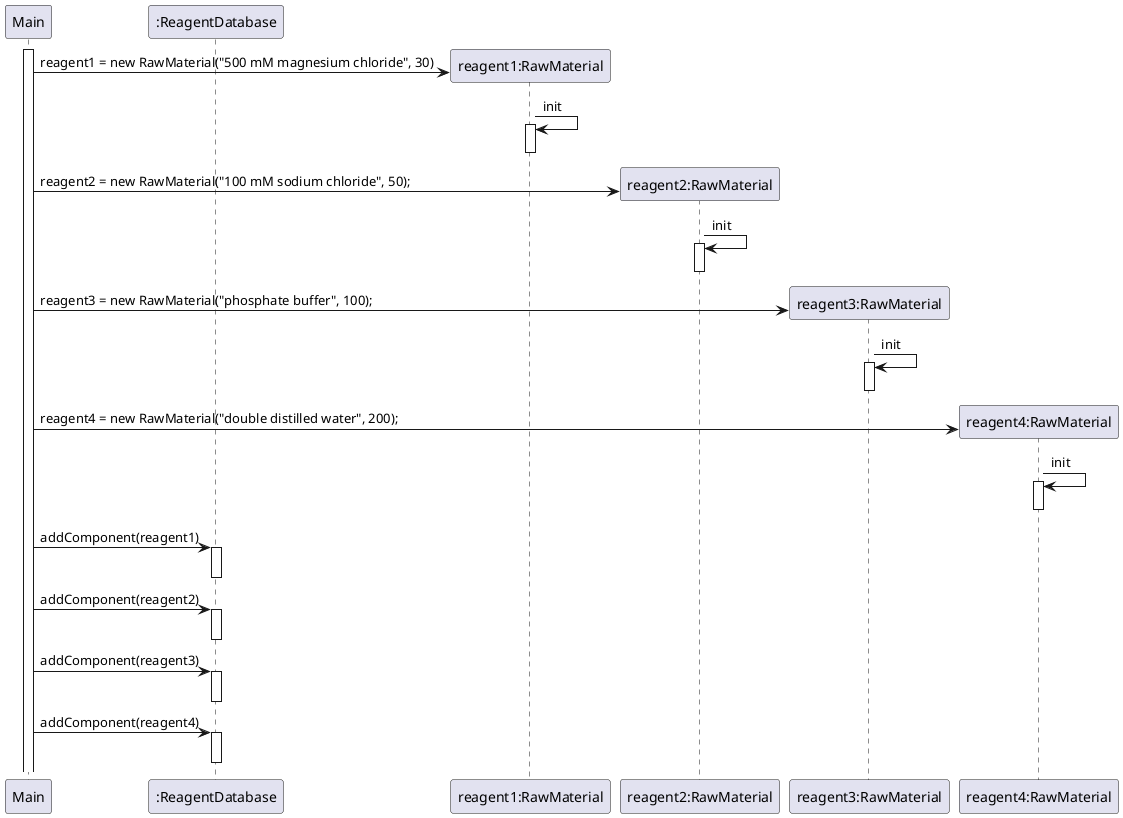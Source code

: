 @startuml sequence
participant "Main"
participant ":ReagentDatabase"
participant "reagent1:RawMaterial"
participant "reagent2:RawMaterial"
participant "reagent3:RawMaterial"
participant "reagent4:RawMaterial"

activate "Main"
"Main" -> "reagent1:RawMaterial" ** : reagent1 = new RawMaterial("500 mM magnesium chloride", 30)
"reagent1:RawMaterial" -> "reagent1:RawMaterial" : init
activate "reagent1:RawMaterial"
deactivate "reagent1:RawMaterial"

"Main" -> "reagent2:RawMaterial" ** : reagent2 = new RawMaterial("100 mM sodium chloride", 50);
"reagent2:RawMaterial" -> "reagent2:RawMaterial" : init
activate "reagent2:RawMaterial"
deactivate "reagent2:RawMaterial"

"Main" -> "reagent3:RawMaterial" ** : reagent3 = new RawMaterial("phosphate buffer", 100);
"reagent3:RawMaterial" -> "reagent3:RawMaterial" : init
activate "reagent3:RawMaterial"
deactivate "reagent3:RawMaterial"

"Main" -> "reagent4:RawMaterial" ** : reagent4 = new RawMaterial("double distilled water", 200);
"reagent4:RawMaterial" -> "reagent4:RawMaterial" : init
activate "reagent4:RawMaterial"
deactivate "reagent4:RawMaterial"

"Main" -> ":ReagentDatabase" : addComponent(reagent1)
activate ":ReagentDatabase"
deactivate ":ReagentDatabase"
"Main" -> ":ReagentDatabase" : addComponent(reagent2)
activate ":ReagentDatabase"
deactivate ":ReagentDatabase"
"Main" -> ":ReagentDatabase" : addComponent(reagent3)
activate ":ReagentDatabase"
deactivate ":ReagentDatabase"
"Main" -> ":ReagentDatabase" : addComponent(reagent4)
activate ":ReagentDatabase"
deactivate ":ReagentDatabase"
@enduml

